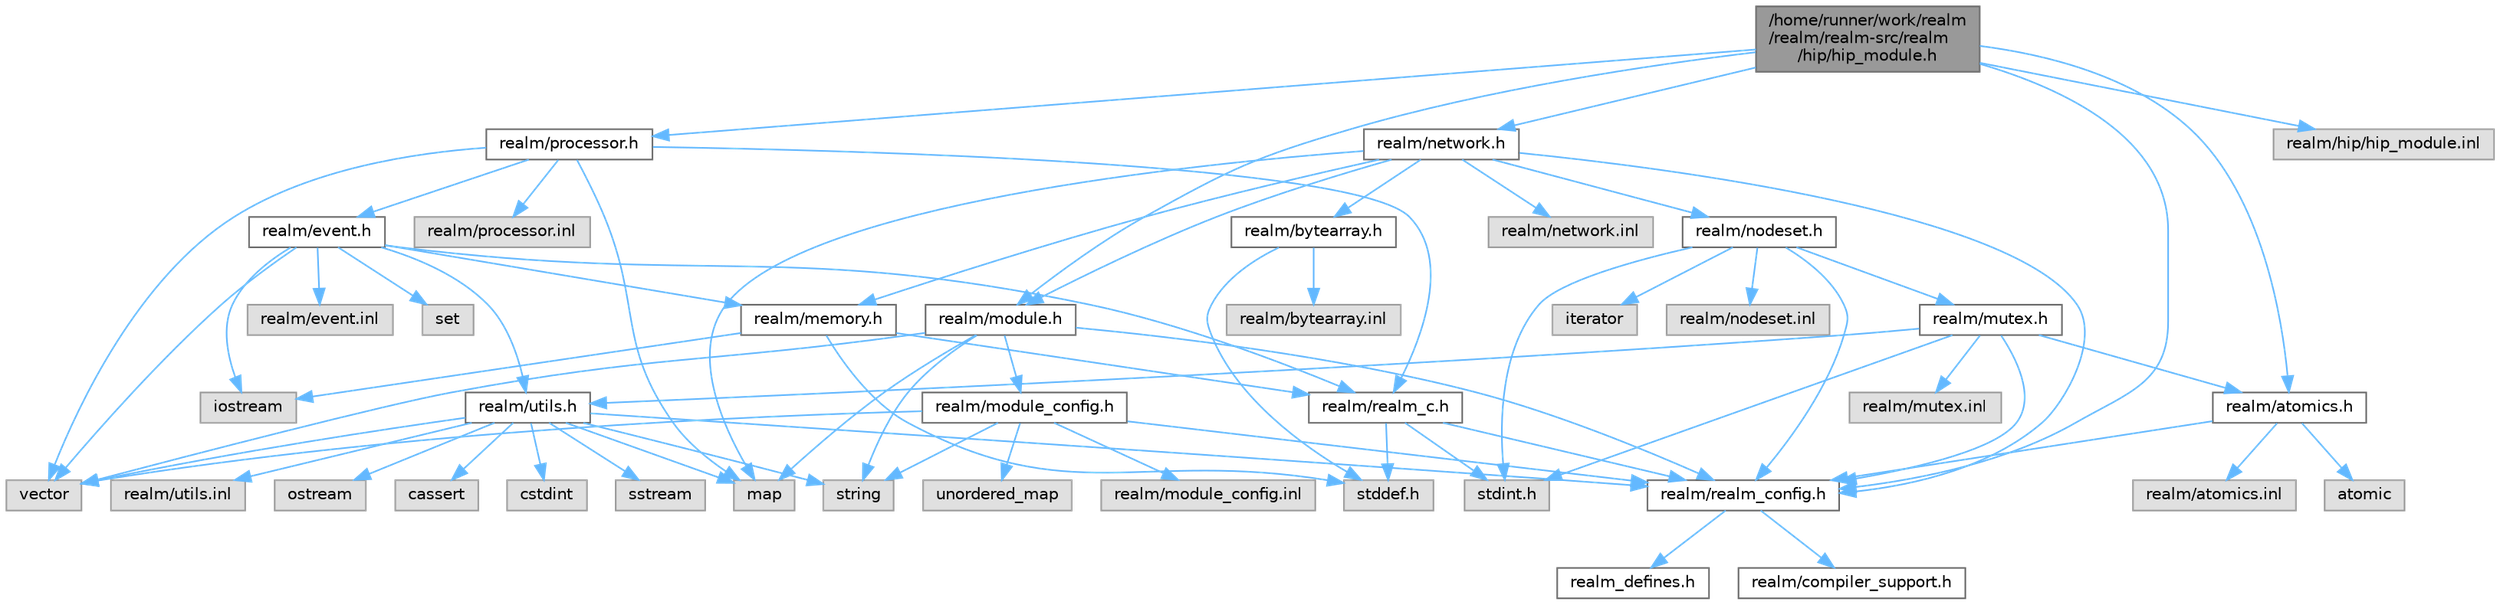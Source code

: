 digraph "/home/runner/work/realm/realm/realm-src/realm/hip/hip_module.h"
{
 // LATEX_PDF_SIZE
  bgcolor="transparent";
  edge [fontname=Helvetica,fontsize=10,labelfontname=Helvetica,labelfontsize=10];
  node [fontname=Helvetica,fontsize=10,shape=box,height=0.2,width=0.4];
  Node1 [id="Node000001",label="/home/runner/work/realm\l/realm/realm-src/realm\l/hip/hip_module.h",height=0.2,width=0.4,color="gray40", fillcolor="grey60", style="filled", fontcolor="black",tooltip=" "];
  Node1 -> Node2 [id="edge1_Node000001_Node000002",color="steelblue1",style="solid",tooltip=" "];
  Node2 [id="Node000002",label="realm/realm_config.h",height=0.2,width=0.4,color="grey40", fillcolor="white", style="filled",URL="$realm__config_8h.html",tooltip=" "];
  Node2 -> Node3 [id="edge2_Node000002_Node000003",color="steelblue1",style="solid",tooltip=" "];
  Node3 [id="Node000003",label="realm_defines.h",height=0.2,width=0.4,color="grey40", fillcolor="white", style="filled",URL="$realm__defines_8h.html",tooltip=" "];
  Node2 -> Node4 [id="edge3_Node000002_Node000004",color="steelblue1",style="solid",tooltip=" "];
  Node4 [id="Node000004",label="realm/compiler_support.h",height=0.2,width=0.4,color="grey40", fillcolor="white", style="filled",URL="$compiler__support_8h.html",tooltip=" "];
  Node1 -> Node5 [id="edge4_Node000001_Node000005",color="steelblue1",style="solid",tooltip=" "];
  Node5 [id="Node000005",label="realm/module.h",height=0.2,width=0.4,color="grey40", fillcolor="white", style="filled",URL="$module_8h.html",tooltip=" "];
  Node5 -> Node2 [id="edge5_Node000005_Node000002",color="steelblue1",style="solid",tooltip=" "];
  Node5 -> Node6 [id="edge6_Node000005_Node000006",color="steelblue1",style="solid",tooltip=" "];
  Node6 [id="Node000006",label="realm/module_config.h",height=0.2,width=0.4,color="grey40", fillcolor="white", style="filled",URL="$module__config_8h.html",tooltip=" "];
  Node6 -> Node2 [id="edge7_Node000006_Node000002",color="steelblue1",style="solid",tooltip=" "];
  Node6 -> Node7 [id="edge8_Node000006_Node000007",color="steelblue1",style="solid",tooltip=" "];
  Node7 [id="Node000007",label="string",height=0.2,width=0.4,color="grey60", fillcolor="#E0E0E0", style="filled",tooltip=" "];
  Node6 -> Node8 [id="edge9_Node000006_Node000008",color="steelblue1",style="solid",tooltip=" "];
  Node8 [id="Node000008",label="unordered_map",height=0.2,width=0.4,color="grey60", fillcolor="#E0E0E0", style="filled",tooltip=" "];
  Node6 -> Node9 [id="edge10_Node000006_Node000009",color="steelblue1",style="solid",tooltip=" "];
  Node9 [id="Node000009",label="vector",height=0.2,width=0.4,color="grey60", fillcolor="#E0E0E0", style="filled",tooltip=" "];
  Node6 -> Node10 [id="edge11_Node000006_Node000010",color="steelblue1",style="solid",tooltip=" "];
  Node10 [id="Node000010",label="realm/module_config.inl",height=0.2,width=0.4,color="grey60", fillcolor="#E0E0E0", style="filled",tooltip=" "];
  Node5 -> Node9 [id="edge12_Node000005_Node000009",color="steelblue1",style="solid",tooltip=" "];
  Node5 -> Node7 [id="edge13_Node000005_Node000007",color="steelblue1",style="solid",tooltip=" "];
  Node5 -> Node11 [id="edge14_Node000005_Node000011",color="steelblue1",style="solid",tooltip=" "];
  Node11 [id="Node000011",label="map",height=0.2,width=0.4,color="grey60", fillcolor="#E0E0E0", style="filled",tooltip=" "];
  Node1 -> Node12 [id="edge15_Node000001_Node000012",color="steelblue1",style="solid",tooltip=" "];
  Node12 [id="Node000012",label="realm/processor.h",height=0.2,width=0.4,color="grey40", fillcolor="white", style="filled",URL="$processor_8h.html",tooltip=" "];
  Node12 -> Node13 [id="edge16_Node000012_Node000013",color="steelblue1",style="solid",tooltip=" "];
  Node13 [id="Node000013",label="realm/realm_c.h",height=0.2,width=0.4,color="grey40", fillcolor="white", style="filled",URL="$realm__c_8h.html",tooltip=" "];
  Node13 -> Node2 [id="edge17_Node000013_Node000002",color="steelblue1",style="solid",tooltip=" "];
  Node13 -> Node14 [id="edge18_Node000013_Node000014",color="steelblue1",style="solid",tooltip=" "];
  Node14 [id="Node000014",label="stddef.h",height=0.2,width=0.4,color="grey60", fillcolor="#E0E0E0", style="filled",tooltip=" "];
  Node13 -> Node15 [id="edge19_Node000013_Node000015",color="steelblue1",style="solid",tooltip=" "];
  Node15 [id="Node000015",label="stdint.h",height=0.2,width=0.4,color="grey60", fillcolor="#E0E0E0", style="filled",tooltip=" "];
  Node12 -> Node16 [id="edge20_Node000012_Node000016",color="steelblue1",style="solid",tooltip=" "];
  Node16 [id="Node000016",label="realm/event.h",height=0.2,width=0.4,color="grey40", fillcolor="white", style="filled",URL="$event_8h.html",tooltip=" "];
  Node16 -> Node13 [id="edge21_Node000016_Node000013",color="steelblue1",style="solid",tooltip=" "];
  Node16 -> Node17 [id="edge22_Node000016_Node000017",color="steelblue1",style="solid",tooltip=" "];
  Node17 [id="Node000017",label="realm/utils.h",height=0.2,width=0.4,color="grey40", fillcolor="white", style="filled",URL="$utils_8h.html",tooltip=" "];
  Node17 -> Node2 [id="edge23_Node000017_Node000002",color="steelblue1",style="solid",tooltip=" "];
  Node17 -> Node7 [id="edge24_Node000017_Node000007",color="steelblue1",style="solid",tooltip=" "];
  Node17 -> Node18 [id="edge25_Node000017_Node000018",color="steelblue1",style="solid",tooltip=" "];
  Node18 [id="Node000018",label="ostream",height=0.2,width=0.4,color="grey60", fillcolor="#E0E0E0", style="filled",tooltip=" "];
  Node17 -> Node9 [id="edge26_Node000017_Node000009",color="steelblue1",style="solid",tooltip=" "];
  Node17 -> Node11 [id="edge27_Node000017_Node000011",color="steelblue1",style="solid",tooltip=" "];
  Node17 -> Node19 [id="edge28_Node000017_Node000019",color="steelblue1",style="solid",tooltip=" "];
  Node19 [id="Node000019",label="cassert",height=0.2,width=0.4,color="grey60", fillcolor="#E0E0E0", style="filled",tooltip=" "];
  Node17 -> Node20 [id="edge29_Node000017_Node000020",color="steelblue1",style="solid",tooltip=" "];
  Node20 [id="Node000020",label="cstdint",height=0.2,width=0.4,color="grey60", fillcolor="#E0E0E0", style="filled",tooltip=" "];
  Node17 -> Node21 [id="edge30_Node000017_Node000021",color="steelblue1",style="solid",tooltip=" "];
  Node21 [id="Node000021",label="sstream",height=0.2,width=0.4,color="grey60", fillcolor="#E0E0E0", style="filled",tooltip=" "];
  Node17 -> Node22 [id="edge31_Node000017_Node000022",color="steelblue1",style="solid",tooltip=" "];
  Node22 [id="Node000022",label="realm/utils.inl",height=0.2,width=0.4,color="grey60", fillcolor="#E0E0E0", style="filled",tooltip=" "];
  Node16 -> Node23 [id="edge32_Node000016_Node000023",color="steelblue1",style="solid",tooltip=" "];
  Node23 [id="Node000023",label="realm/memory.h",height=0.2,width=0.4,color="grey40", fillcolor="white", style="filled",URL="$memory_8h.html",tooltip=" "];
  Node23 -> Node13 [id="edge33_Node000023_Node000013",color="steelblue1",style="solid",tooltip=" "];
  Node23 -> Node14 [id="edge34_Node000023_Node000014",color="steelblue1",style="solid",tooltip=" "];
  Node23 -> Node24 [id="edge35_Node000023_Node000024",color="steelblue1",style="solid",tooltip=" "];
  Node24 [id="Node000024",label="iostream",height=0.2,width=0.4,color="grey60", fillcolor="#E0E0E0", style="filled",tooltip=" "];
  Node16 -> Node9 [id="edge36_Node000016_Node000009",color="steelblue1",style="solid",tooltip=" "];
  Node16 -> Node25 [id="edge37_Node000016_Node000025",color="steelblue1",style="solid",tooltip=" "];
  Node25 [id="Node000025",label="set",height=0.2,width=0.4,color="grey60", fillcolor="#E0E0E0", style="filled",tooltip=" "];
  Node16 -> Node24 [id="edge38_Node000016_Node000024",color="steelblue1",style="solid",tooltip=" "];
  Node16 -> Node26 [id="edge39_Node000016_Node000026",color="steelblue1",style="solid",tooltip=" "];
  Node26 [id="Node000026",label="realm/event.inl",height=0.2,width=0.4,color="grey60", fillcolor="#E0E0E0", style="filled",tooltip=" "];
  Node12 -> Node9 [id="edge40_Node000012_Node000009",color="steelblue1",style="solid",tooltip=" "];
  Node12 -> Node11 [id="edge41_Node000012_Node000011",color="steelblue1",style="solid",tooltip=" "];
  Node12 -> Node27 [id="edge42_Node000012_Node000027",color="steelblue1",style="solid",tooltip=" "];
  Node27 [id="Node000027",label="realm/processor.inl",height=0.2,width=0.4,color="grey60", fillcolor="#E0E0E0", style="filled",tooltip=" "];
  Node1 -> Node28 [id="edge43_Node000001_Node000028",color="steelblue1",style="solid",tooltip=" "];
  Node28 [id="Node000028",label="realm/network.h",height=0.2,width=0.4,color="grey40", fillcolor="white", style="filled",URL="$network_8h.html",tooltip=" "];
  Node28 -> Node2 [id="edge44_Node000028_Node000002",color="steelblue1",style="solid",tooltip=" "];
  Node28 -> Node5 [id="edge45_Node000028_Node000005",color="steelblue1",style="solid",tooltip=" "];
  Node28 -> Node29 [id="edge46_Node000028_Node000029",color="steelblue1",style="solid",tooltip=" "];
  Node29 [id="Node000029",label="realm/nodeset.h",height=0.2,width=0.4,color="grey40", fillcolor="white", style="filled",URL="$nodeset_8h.html",tooltip=" "];
  Node29 -> Node2 [id="edge47_Node000029_Node000002",color="steelblue1",style="solid",tooltip=" "];
  Node29 -> Node30 [id="edge48_Node000029_Node000030",color="steelblue1",style="solid",tooltip=" "];
  Node30 [id="Node000030",label="realm/mutex.h",height=0.2,width=0.4,color="grey40", fillcolor="white", style="filled",URL="$mutex_8h.html",tooltip=" "];
  Node30 -> Node2 [id="edge49_Node000030_Node000002",color="steelblue1",style="solid",tooltip=" "];
  Node30 -> Node17 [id="edge50_Node000030_Node000017",color="steelblue1",style="solid",tooltip=" "];
  Node30 -> Node31 [id="edge51_Node000030_Node000031",color="steelblue1",style="solid",tooltip=" "];
  Node31 [id="Node000031",label="realm/atomics.h",height=0.2,width=0.4,color="grey40", fillcolor="white", style="filled",URL="$atomics_8h.html",tooltip=" "];
  Node31 -> Node2 [id="edge52_Node000031_Node000002",color="steelblue1",style="solid",tooltip=" "];
  Node31 -> Node32 [id="edge53_Node000031_Node000032",color="steelblue1",style="solid",tooltip=" "];
  Node32 [id="Node000032",label="atomic",height=0.2,width=0.4,color="grey60", fillcolor="#E0E0E0", style="filled",tooltip=" "];
  Node31 -> Node33 [id="edge54_Node000031_Node000033",color="steelblue1",style="solid",tooltip=" "];
  Node33 [id="Node000033",label="realm/atomics.inl",height=0.2,width=0.4,color="grey60", fillcolor="#E0E0E0", style="filled",tooltip=" "];
  Node30 -> Node15 [id="edge55_Node000030_Node000015",color="steelblue1",style="solid",tooltip=" "];
  Node30 -> Node34 [id="edge56_Node000030_Node000034",color="steelblue1",style="solid",tooltip=" "];
  Node34 [id="Node000034",label="realm/mutex.inl",height=0.2,width=0.4,color="grey60", fillcolor="#E0E0E0", style="filled",tooltip=" "];
  Node29 -> Node15 [id="edge57_Node000029_Node000015",color="steelblue1",style="solid",tooltip=" "];
  Node29 -> Node35 [id="edge58_Node000029_Node000035",color="steelblue1",style="solid",tooltip=" "];
  Node35 [id="Node000035",label="iterator",height=0.2,width=0.4,color="grey60", fillcolor="#E0E0E0", style="filled",tooltip=" "];
  Node29 -> Node36 [id="edge59_Node000029_Node000036",color="steelblue1",style="solid",tooltip=" "];
  Node36 [id="Node000036",label="realm/nodeset.inl",height=0.2,width=0.4,color="grey60", fillcolor="#E0E0E0", style="filled",tooltip=" "];
  Node28 -> Node23 [id="edge60_Node000028_Node000023",color="steelblue1",style="solid",tooltip=" "];
  Node28 -> Node37 [id="edge61_Node000028_Node000037",color="steelblue1",style="solid",tooltip=" "];
  Node37 [id="Node000037",label="realm/bytearray.h",height=0.2,width=0.4,color="grey40", fillcolor="white", style="filled",URL="$bytearray_8h.html",tooltip=" "];
  Node37 -> Node14 [id="edge62_Node000037_Node000014",color="steelblue1",style="solid",tooltip=" "];
  Node37 -> Node38 [id="edge63_Node000037_Node000038",color="steelblue1",style="solid",tooltip=" "];
  Node38 [id="Node000038",label="realm/bytearray.inl",height=0.2,width=0.4,color="grey60", fillcolor="#E0E0E0", style="filled",tooltip=" "];
  Node28 -> Node11 [id="edge64_Node000028_Node000011",color="steelblue1",style="solid",tooltip=" "];
  Node28 -> Node39 [id="edge65_Node000028_Node000039",color="steelblue1",style="solid",tooltip=" "];
  Node39 [id="Node000039",label="realm/network.inl",height=0.2,width=0.4,color="grey60", fillcolor="#E0E0E0", style="filled",tooltip=" "];
  Node1 -> Node31 [id="edge66_Node000001_Node000031",color="steelblue1",style="solid",tooltip=" "];
  Node1 -> Node40 [id="edge67_Node000001_Node000040",color="steelblue1",style="solid",tooltip=" "];
  Node40 [id="Node000040",label="realm/hip/hip_module.inl",height=0.2,width=0.4,color="grey60", fillcolor="#E0E0E0", style="filled",tooltip=" "];
}
